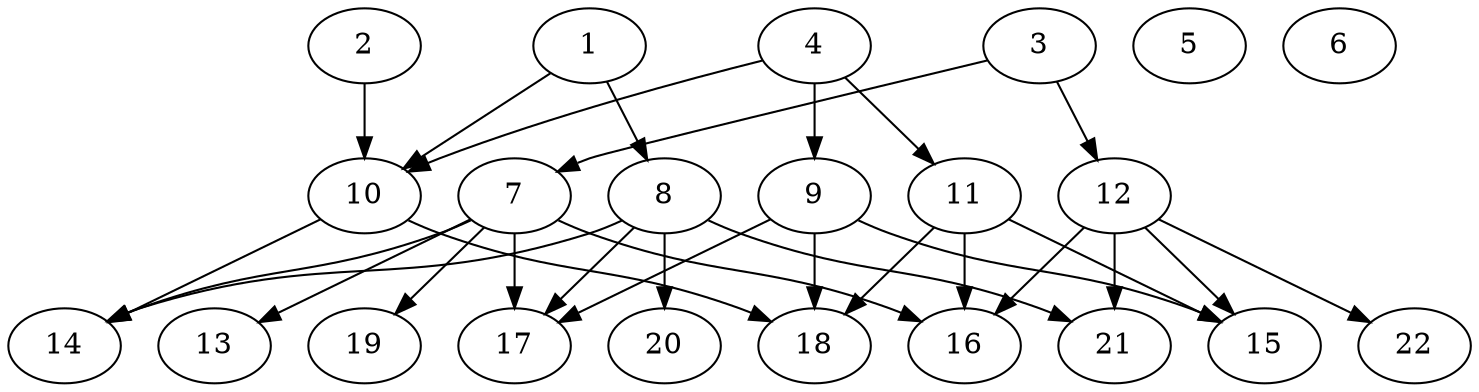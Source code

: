 // DAG (tier=2-normal, mode=compute, n=22, ccr=0.393, fat=0.678, density=0.483, regular=0.566, jump=0.109, mindata=524288, maxdata=8388608)
// DAG automatically generated by daggen at Sun Aug 24 16:33:33 2025
// /home/ermia/Project/Environments/daggen/bin/daggen --dot --ccr 0.393 --fat 0.678 --regular 0.566 --density 0.483 --jump 0.109 --mindata 524288 --maxdata 8388608 -n 22 
digraph G {
  1 [size="130870700012159312", alpha="0.02", expect_size="65435350006079656"]
  1 -> 8 [size ="88005901549568"]
  1 -> 10 [size ="88005901549568"]
  2 [size="44476250365886464000", alpha="0.20", expect_size="22238125182943232000"]
  2 -> 10 [size ="100425059532800"]
  3 [size="255680309023800736", alpha="0.15", expect_size="127840154511900368"]
  3 -> 7 [size ="423703967956992"]
  3 -> 12 [size ="423703967956992"]
  4 [size="237364262733183904", alpha="0.02", expect_size="118682131366591952"]
  4 -> 9 [size ="417289702735872"]
  4 -> 10 [size ="417289702735872"]
  4 -> 11 [size ="417289702735872"]
  5 [size="90471440723734429696", alpha="0.17", expect_size="45235720361867214848"]
  6 [size="106647531041980", alpha="0.08", expect_size="53323765520990"]
  7 [size="127061687796437072", alpha="0.15", expect_size="63530843898218536"]
  7 -> 13 [size ="138683453800448"]
  7 -> 14 [size ="138683453800448"]
  7 -> 16 [size ="138683453800448"]
  7 -> 17 [size ="138683453800448"]
  7 -> 19 [size ="138683453800448"]
  8 [size="4597155648705168", alpha="0.16", expect_size="2298577824352584"]
  8 -> 14 [size ="128442750205952"]
  8 -> 17 [size ="128442750205952"]
  8 -> 20 [size ="128442750205952"]
  8 -> 21 [size ="128442750205952"]
  9 [size="21377991026054424", alpha="0.07", expect_size="10688995513027212"]
  9 -> 15 [size ="527915980685312"]
  9 -> 17 [size ="527915980685312"]
  9 -> 18 [size ="527915980685312"]
  10 [size="45369113493727346688", alpha="0.05", expect_size="22684556746863673344"]
  10 -> 14 [size ="101764627955712"]
  10 -> 18 [size ="101764627955712"]
  11 [size="6402003861137697", alpha="0.05", expect_size="3201001930568848"]
  11 -> 15 [size ="112247661658112"]
  11 -> 16 [size ="112247661658112"]
  11 -> 18 [size ="112247661658112"]
  12 [size="519606771317446017024", alpha="0.09", expect_size="259803385658723008512"]
  12 -> 15 [size ="517058706014208"]
  12 -> 16 [size ="517058706014208"]
  12 -> 21 [size ="517058706014208"]
  12 -> 22 [size ="517058706014208"]
  13 [size="370618541517364", alpha="0.01", expect_size="185309270758682"]
  14 [size="940890779906886", alpha="0.15", expect_size="470445389953443"]
  15 [size="168865869087832352", alpha="0.16", expect_size="84432934543916176"]
  16 [size="554788504116539", alpha="0.03", expect_size="277394252058269"]
  17 [size="575805503295286208", alpha="0.04", expect_size="287902751647643104"]
  18 [size="912486582581455232", alpha="0.04", expect_size="456243291290727616"]
  19 [size="410085871440507072", alpha="0.13", expect_size="205042935720253536"]
  20 [size="1405272375600348928", alpha="0.01", expect_size="702636187800174464"]
  21 [size="123484565693559472128", alpha="0.17", expect_size="61742282846779736064"]
  22 [size="120987711531122688000", alpha="0.18", expect_size="60493855765561344000"]
}